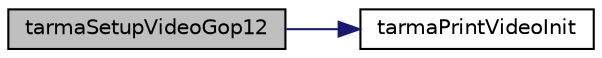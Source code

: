 digraph "tarmaSetupVideoGop12"
{
 // LATEX_PDF_SIZE
  edge [fontname="Helvetica",fontsize="10",labelfontname="Helvetica",labelfontsize="10"];
  node [fontname="Helvetica",fontsize="10",shape=record];
  rankdir="LR";
  Node1 [label="tarmaSetupVideoGop12",height=0.2,width=0.4,color="black", fillcolor="grey75", style="filled", fontcolor="black",tooltip=" "];
  Node1 -> Node2 [color="midnightblue",fontsize="10",style="solid",fontname="Helvetica"];
  Node2 [label="tarmaPrintVideoInit",height=0.2,width=0.4,color="black", fillcolor="white", style="filled",URL="$otg__models_8c.html#a3489eff1c451f7394dcf61dce1578ec1",tooltip=" "];
}
